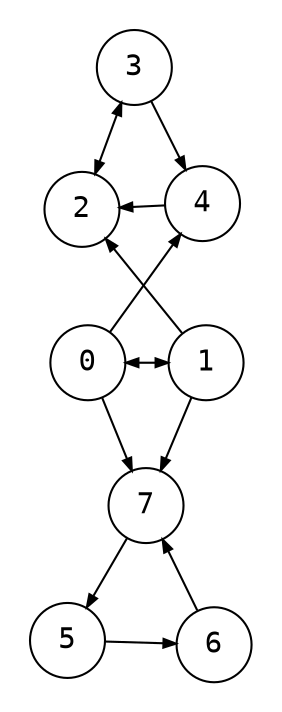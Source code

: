 digraph {
    node [shape=circle, fontname="monospace"];
    edge [arrowsize=0.6, fontname="monospace"];
    layout=neato;
    mode="sgd";
    maxiter=10000;
    normalize=true;
    pad=0.2;

    0, 1, 2, 3, 4, 5, 6, 7;

    0 -> 1 [dir=both];
    0 -> {4, 7};
    1 -> {2, 7};
    2 -> 3 [dir=both];
    3 -> {4};
    4 -> {2};
    5 -> {6};
    6 -> {7};
    7 -> {5};
}